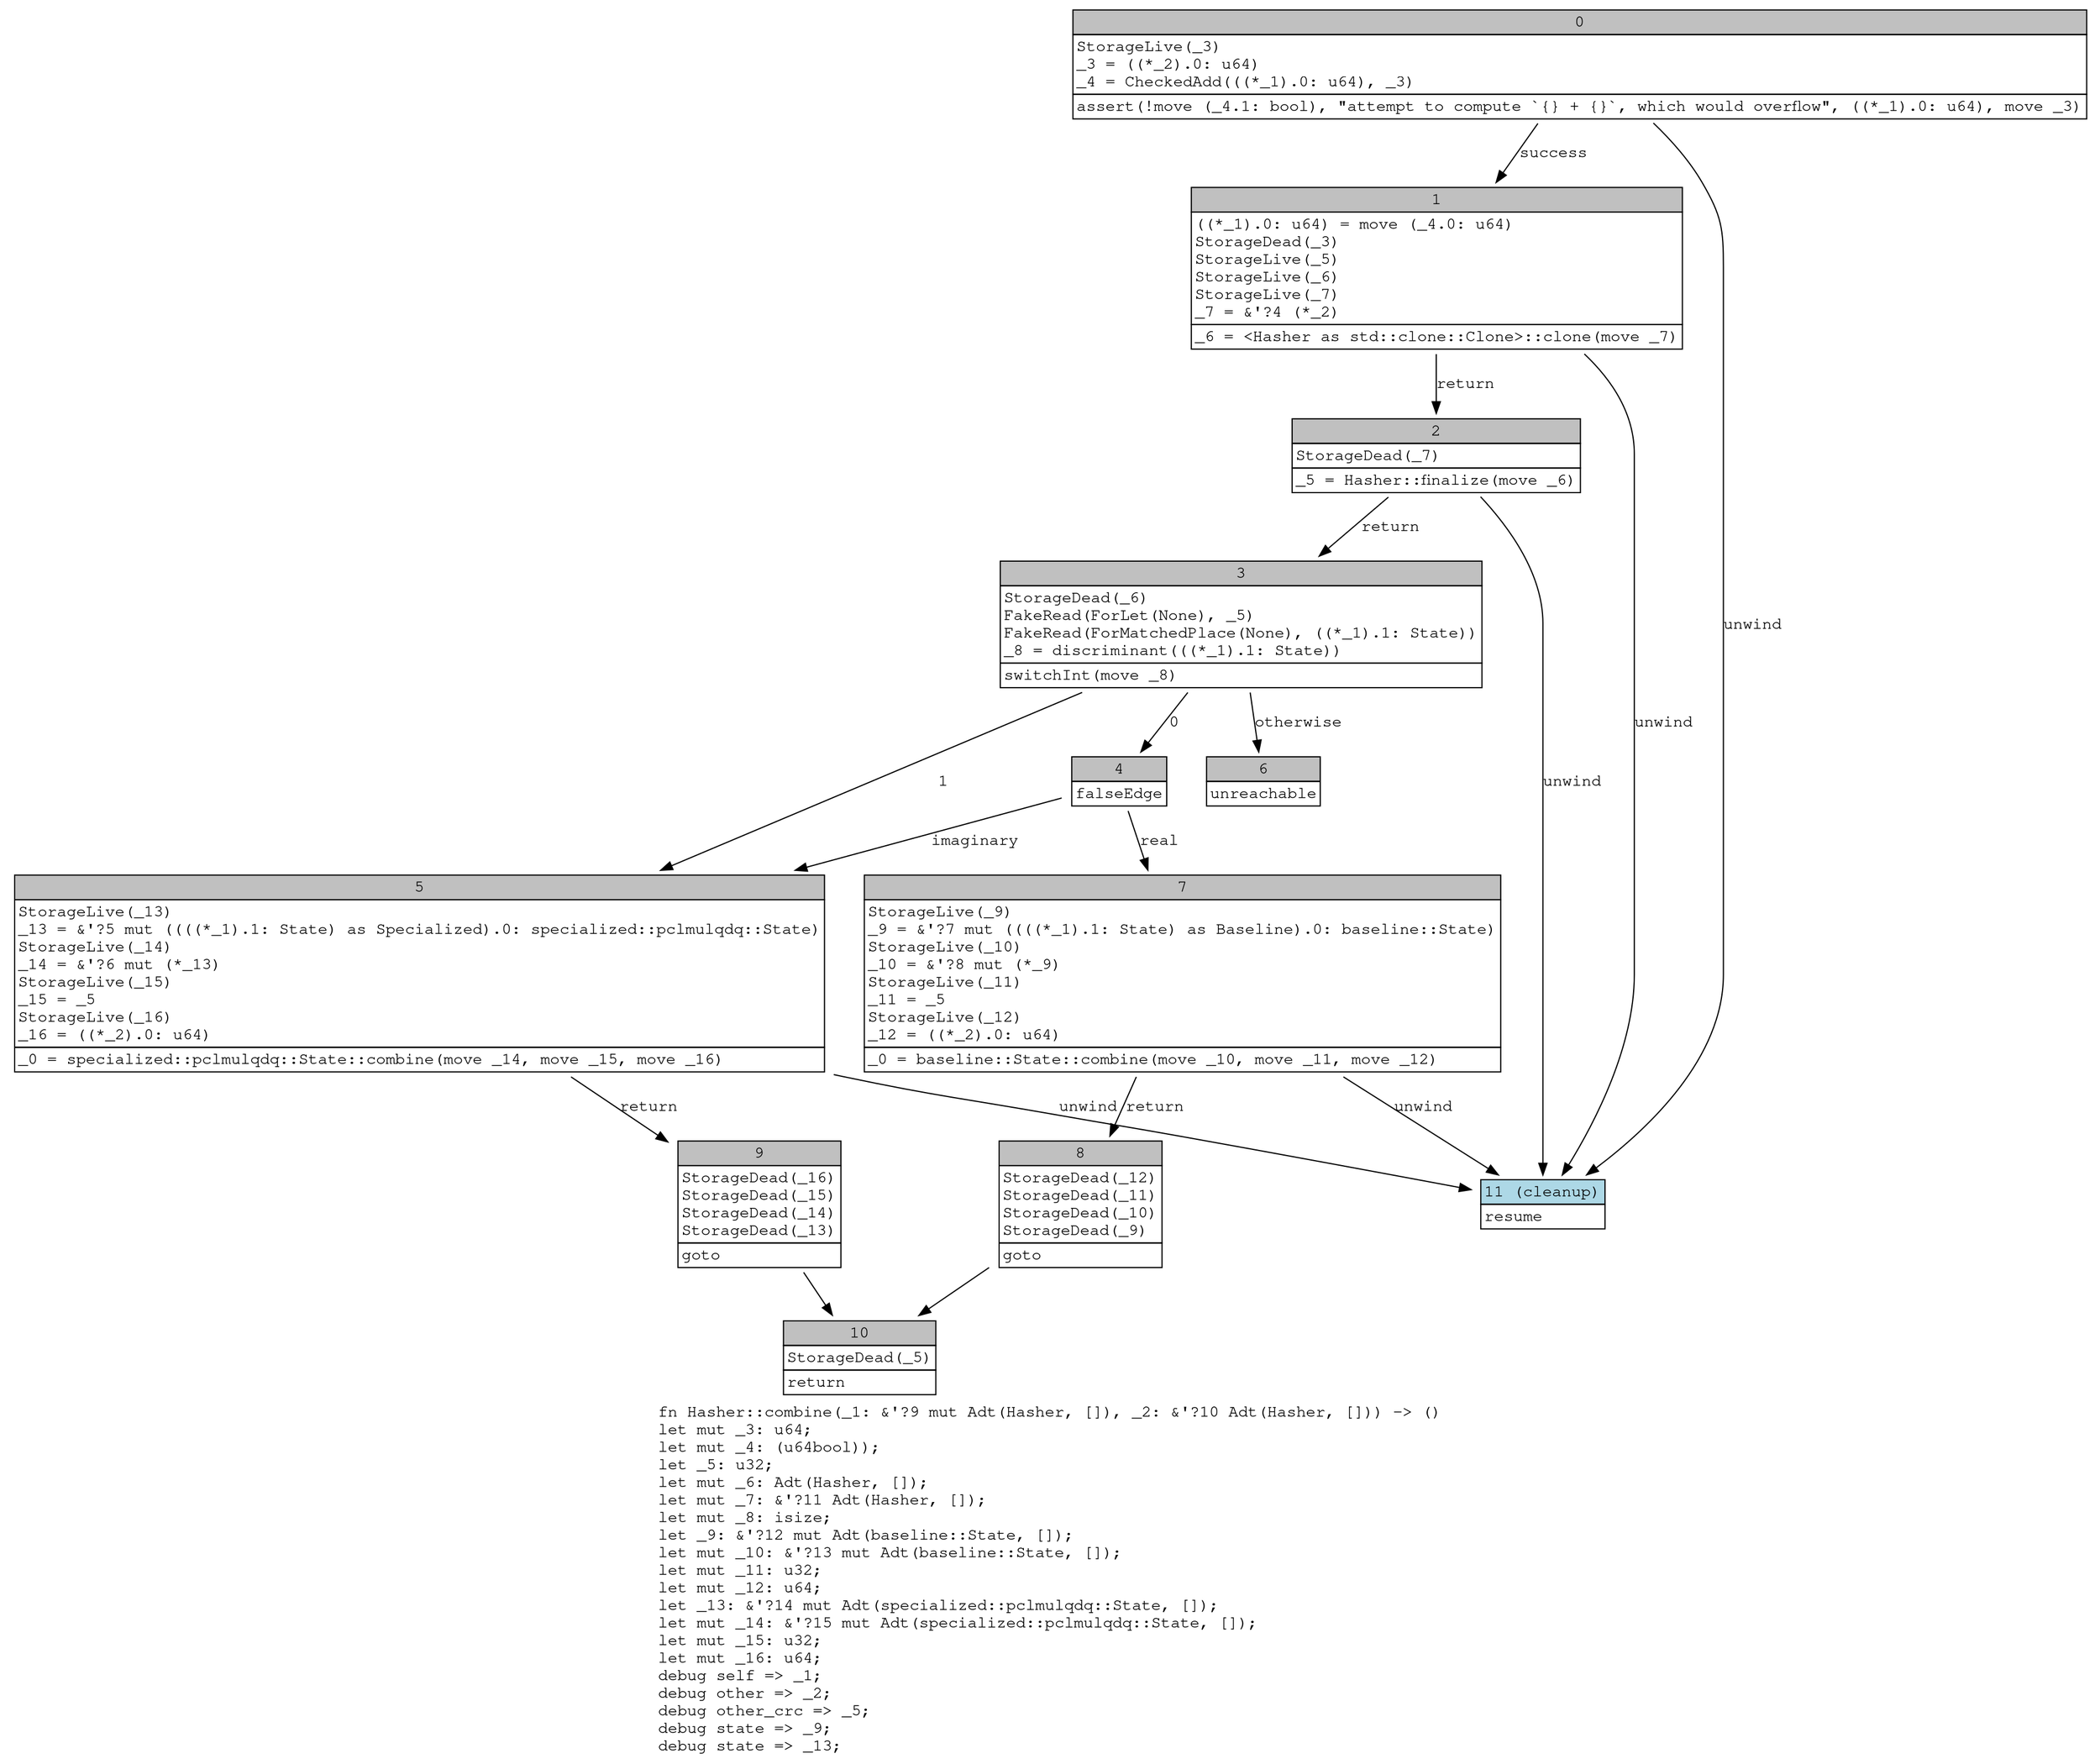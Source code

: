 digraph Mir_0_44 {
    graph [fontname="Courier, monospace"];
    node [fontname="Courier, monospace"];
    edge [fontname="Courier, monospace"];
    label=<fn Hasher::combine(_1: &amp;'?9 mut Adt(Hasher, []), _2: &amp;'?10 Adt(Hasher, [])) -&gt; ()<br align="left"/>let mut _3: u64;<br align="left"/>let mut _4: (u64bool));<br align="left"/>let _5: u32;<br align="left"/>let mut _6: Adt(Hasher, []);<br align="left"/>let mut _7: &amp;'?11 Adt(Hasher, []);<br align="left"/>let mut _8: isize;<br align="left"/>let _9: &amp;'?12 mut Adt(baseline::State, []);<br align="left"/>let mut _10: &amp;'?13 mut Adt(baseline::State, []);<br align="left"/>let mut _11: u32;<br align="left"/>let mut _12: u64;<br align="left"/>let _13: &amp;'?14 mut Adt(specialized::pclmulqdq::State, []);<br align="left"/>let mut _14: &amp;'?15 mut Adt(specialized::pclmulqdq::State, []);<br align="left"/>let mut _15: u32;<br align="left"/>let mut _16: u64;<br align="left"/>debug self =&gt; _1;<br align="left"/>debug other =&gt; _2;<br align="left"/>debug other_crc =&gt; _5;<br align="left"/>debug state =&gt; _9;<br align="left"/>debug state =&gt; _13;<br align="left"/>>;
    bb0__0_44 [shape="none", label=<<table border="0" cellborder="1" cellspacing="0"><tr><td bgcolor="gray" align="center" colspan="1">0</td></tr><tr><td align="left" balign="left">StorageLive(_3)<br/>_3 = ((*_2).0: u64)<br/>_4 = CheckedAdd(((*_1).0: u64), _3)<br/></td></tr><tr><td align="left">assert(!move (_4.1: bool), &quot;attempt to compute `{} + {}`, which would overflow&quot;, ((*_1).0: u64), move _3)</td></tr></table>>];
    bb1__0_44 [shape="none", label=<<table border="0" cellborder="1" cellspacing="0"><tr><td bgcolor="gray" align="center" colspan="1">1</td></tr><tr><td align="left" balign="left">((*_1).0: u64) = move (_4.0: u64)<br/>StorageDead(_3)<br/>StorageLive(_5)<br/>StorageLive(_6)<br/>StorageLive(_7)<br/>_7 = &amp;'?4 (*_2)<br/></td></tr><tr><td align="left">_6 = &lt;Hasher as std::clone::Clone&gt;::clone(move _7)</td></tr></table>>];
    bb2__0_44 [shape="none", label=<<table border="0" cellborder="1" cellspacing="0"><tr><td bgcolor="gray" align="center" colspan="1">2</td></tr><tr><td align="left" balign="left">StorageDead(_7)<br/></td></tr><tr><td align="left">_5 = Hasher::finalize(move _6)</td></tr></table>>];
    bb3__0_44 [shape="none", label=<<table border="0" cellborder="1" cellspacing="0"><tr><td bgcolor="gray" align="center" colspan="1">3</td></tr><tr><td align="left" balign="left">StorageDead(_6)<br/>FakeRead(ForLet(None), _5)<br/>FakeRead(ForMatchedPlace(None), ((*_1).1: State))<br/>_8 = discriminant(((*_1).1: State))<br/></td></tr><tr><td align="left">switchInt(move _8)</td></tr></table>>];
    bb4__0_44 [shape="none", label=<<table border="0" cellborder="1" cellspacing="0"><tr><td bgcolor="gray" align="center" colspan="1">4</td></tr><tr><td align="left">falseEdge</td></tr></table>>];
    bb5__0_44 [shape="none", label=<<table border="0" cellborder="1" cellspacing="0"><tr><td bgcolor="gray" align="center" colspan="1">5</td></tr><tr><td align="left" balign="left">StorageLive(_13)<br/>_13 = &amp;'?5 mut ((((*_1).1: State) as Specialized).0: specialized::pclmulqdq::State)<br/>StorageLive(_14)<br/>_14 = &amp;'?6 mut (*_13)<br/>StorageLive(_15)<br/>_15 = _5<br/>StorageLive(_16)<br/>_16 = ((*_2).0: u64)<br/></td></tr><tr><td align="left">_0 = specialized::pclmulqdq::State::combine(move _14, move _15, move _16)</td></tr></table>>];
    bb6__0_44 [shape="none", label=<<table border="0" cellborder="1" cellspacing="0"><tr><td bgcolor="gray" align="center" colspan="1">6</td></tr><tr><td align="left">unreachable</td></tr></table>>];
    bb7__0_44 [shape="none", label=<<table border="0" cellborder="1" cellspacing="0"><tr><td bgcolor="gray" align="center" colspan="1">7</td></tr><tr><td align="left" balign="left">StorageLive(_9)<br/>_9 = &amp;'?7 mut ((((*_1).1: State) as Baseline).0: baseline::State)<br/>StorageLive(_10)<br/>_10 = &amp;'?8 mut (*_9)<br/>StorageLive(_11)<br/>_11 = _5<br/>StorageLive(_12)<br/>_12 = ((*_2).0: u64)<br/></td></tr><tr><td align="left">_0 = baseline::State::combine(move _10, move _11, move _12)</td></tr></table>>];
    bb8__0_44 [shape="none", label=<<table border="0" cellborder="1" cellspacing="0"><tr><td bgcolor="gray" align="center" colspan="1">8</td></tr><tr><td align="left" balign="left">StorageDead(_12)<br/>StorageDead(_11)<br/>StorageDead(_10)<br/>StorageDead(_9)<br/></td></tr><tr><td align="left">goto</td></tr></table>>];
    bb9__0_44 [shape="none", label=<<table border="0" cellborder="1" cellspacing="0"><tr><td bgcolor="gray" align="center" colspan="1">9</td></tr><tr><td align="left" balign="left">StorageDead(_16)<br/>StorageDead(_15)<br/>StorageDead(_14)<br/>StorageDead(_13)<br/></td></tr><tr><td align="left">goto</td></tr></table>>];
    bb10__0_44 [shape="none", label=<<table border="0" cellborder="1" cellspacing="0"><tr><td bgcolor="gray" align="center" colspan="1">10</td></tr><tr><td align="left" balign="left">StorageDead(_5)<br/></td></tr><tr><td align="left">return</td></tr></table>>];
    bb11__0_44 [shape="none", label=<<table border="0" cellborder="1" cellspacing="0"><tr><td bgcolor="lightblue" align="center" colspan="1">11 (cleanup)</td></tr><tr><td align="left">resume</td></tr></table>>];
    bb0__0_44 -> bb1__0_44 [label="success"];
    bb0__0_44 -> bb11__0_44 [label="unwind"];
    bb1__0_44 -> bb2__0_44 [label="return"];
    bb1__0_44 -> bb11__0_44 [label="unwind"];
    bb2__0_44 -> bb3__0_44 [label="return"];
    bb2__0_44 -> bb11__0_44 [label="unwind"];
    bb3__0_44 -> bb4__0_44 [label="0"];
    bb3__0_44 -> bb5__0_44 [label="1"];
    bb3__0_44 -> bb6__0_44 [label="otherwise"];
    bb4__0_44 -> bb7__0_44 [label="real"];
    bb4__0_44 -> bb5__0_44 [label="imaginary"];
    bb5__0_44 -> bb9__0_44 [label="return"];
    bb5__0_44 -> bb11__0_44 [label="unwind"];
    bb7__0_44 -> bb8__0_44 [label="return"];
    bb7__0_44 -> bb11__0_44 [label="unwind"];
    bb8__0_44 -> bb10__0_44 [label=""];
    bb9__0_44 -> bb10__0_44 [label=""];
}
